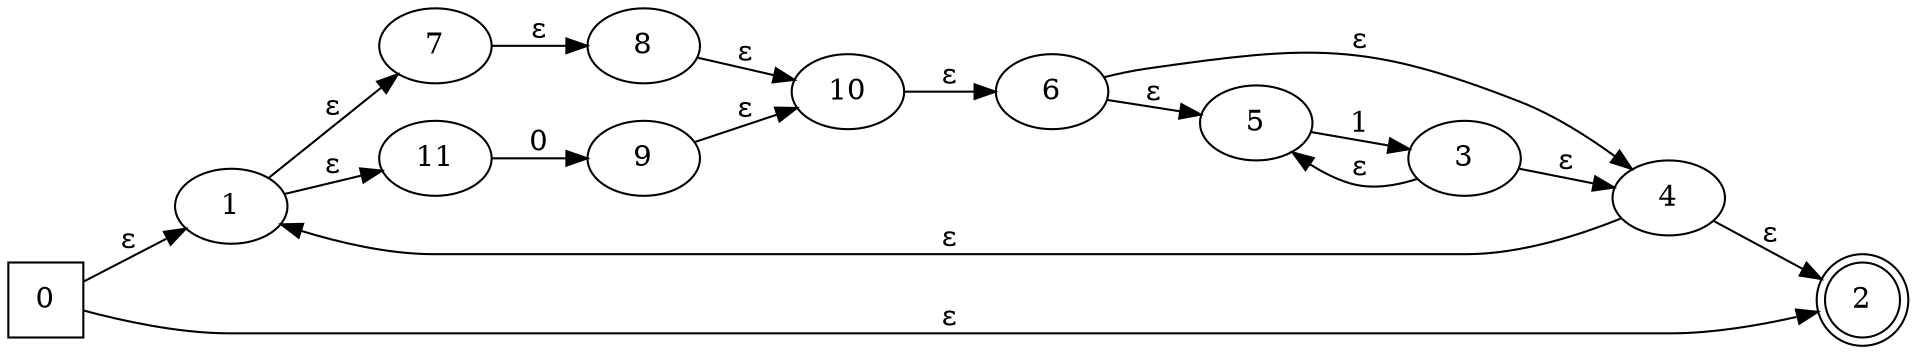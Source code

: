 digraph G {
	rankdir=LR;
	0->1[ label=ɛ ];
	0->2[ label=ɛ ];
	3->4[ label=ɛ ];
	3->5[ label=ɛ ];
	5->3[ label=1 ];
	6->5[ label=ɛ ];
	6->4[ label=ɛ ];
	7->8[ label=ɛ ];
	9->10[ label=ɛ ];
	4->2[ label=ɛ ];
	4->1[ label=ɛ ];
	11->9[ label=0 ];
	1->7[ label=ɛ ];
	1->11[ label=ɛ ];
	8->10[ label=ɛ ];
	10->6[ label=ɛ ];
	0 [ shape=square ];
	1;
	10;
	11;
	2 [ shape=doublecircle ];
	3;
	4;
	5;
	6;
	7;
	8;
	9;

}

